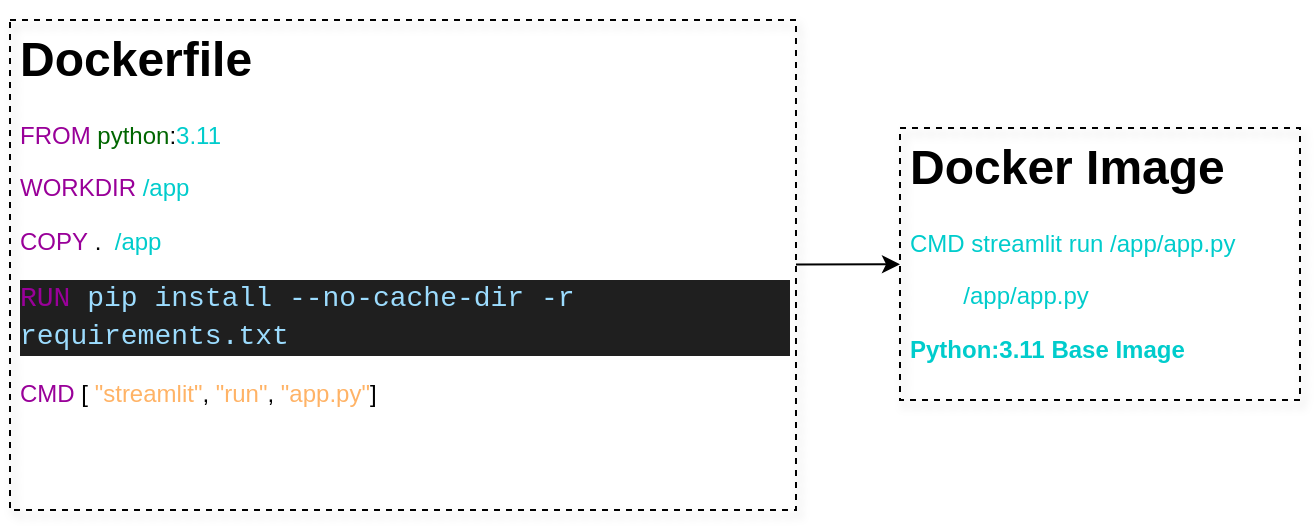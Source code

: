 <mxfile>
    <diagram id="kC-iGodgFAaS5sEuYw2M" name="Page-1">
        <mxGraphModel dx="721" dy="335" grid="0" gridSize="10" guides="1" tooltips="1" connect="1" arrows="1" fold="1" page="1" pageScale="1" pageWidth="850" pageHeight="1100" math="0" shadow="0">
            <root>
                <mxCell id="0"/>
                <mxCell id="1" parent="0"/>
                <mxCell id="5" style="edgeStyle=none;html=1;fontColor=#FFB366;" edge="1" parent="1" source="2" target="3">
                    <mxGeometry relative="1" as="geometry"/>
                </mxCell>
                <mxCell id="2" value="&lt;h1&gt;Dockerfile&lt;/h1&gt;&lt;p&gt;&lt;font color=&quot;#990099&quot;&gt;FROM&lt;/font&gt; &lt;font color=&quot;#006600&quot;&gt;python&lt;/font&gt;:&lt;font color=&quot;#00cccc&quot;&gt;3.11&lt;/font&gt;&lt;/p&gt;&lt;p&gt;&lt;font color=&quot;#990099&quot;&gt;WORKDIR&lt;/font&gt; &lt;font color=&quot;#00cccc&quot;&gt;/app&lt;/font&gt;&lt;/p&gt;&lt;p&gt;&lt;font color=&quot;#990099&quot;&gt;COPY&lt;/font&gt;&amp;nbsp;.&amp;nbsp;&lt;font color=&quot;#00cccc&quot;&gt;&amp;nbsp;/app&lt;/font&gt;&lt;/p&gt;&lt;div style=&quot;background-color: rgb(31, 31, 31); font-family: Consolas, &amp;quot;Courier New&amp;quot;, monospace; font-size: 14px; line-height: 19px;&quot;&gt;&lt;div style=&quot;&quot;&gt;&lt;font color=&quot;#990099&quot;&gt;RUN&lt;/font&gt; &lt;span style=&quot;color: rgb(156, 220, 254);&quot;&gt;pip&lt;/span&gt; &lt;span style=&quot;color: rgb(156, 220, 254);&quot;&gt;install&lt;/span&gt; &lt;span style=&quot;color: rgb(156, 220, 254);&quot;&gt;--no-cache-dir&lt;/span&gt; &lt;span style=&quot;color: rgb(156, 220, 254);&quot;&gt;-r&lt;/span&gt; &lt;span style=&quot;color: rgb(156, 220, 254);&quot;&gt;requirements.txt&lt;/span&gt;&lt;/div&gt;&lt;/div&gt;&lt;p&gt;&lt;font color=&quot;#990099&quot;&gt;CMD&lt;/font&gt; [ &lt;font color=&quot;#ffb366&quot;&gt;&quot;streamlit&quot;&lt;/font&gt;, &lt;font color=&quot;#ffb366&quot;&gt;&quot;run&quot;&lt;/font&gt;, &lt;font color=&quot;#ffb366&quot;&gt;&quot;app.py&quot;&lt;/font&gt;]&lt;/p&gt;" style="text;html=1;strokeColor=default;fillColor=none;spacing=5;spacingTop=-20;whiteSpace=wrap;overflow=hidden;rounded=0;shadow=1;dashed=1;" vertex="1" parent="1">
                    <mxGeometry x="38" y="79" width="393" height="245" as="geometry"/>
                </mxCell>
                <mxCell id="3" value="&lt;h1&gt;Docker Image&lt;/h1&gt;&lt;p&gt;&lt;font color=&quot;#00cccc&quot; style=&quot;background-color: initial;&quot;&gt;CMD streamlit run /app/app.py&lt;/font&gt;&lt;br&gt;&lt;/p&gt;&lt;p&gt;&lt;font color=&quot;#00cccc&quot;&gt;&lt;span style=&quot;white-space: pre;&quot;&gt;&#9;&lt;/span&gt;/app/app.py&amp;nbsp;&lt;/font&gt;&lt;/p&gt;&lt;p&gt;&lt;b style=&quot;background-color: initial;&quot;&gt;&lt;font color=&quot;#00cccc&quot;&gt;Python:3.11 Base Image&lt;/font&gt;&lt;/b&gt;&lt;/p&gt;" style="text;html=1;strokeColor=default;fillColor=none;spacing=5;spacingTop=-20;whiteSpace=wrap;overflow=hidden;rounded=0;shadow=1;dashed=1;" vertex="1" parent="1">
                    <mxGeometry x="483" y="133" width="200" height="136" as="geometry"/>
                </mxCell>
            </root>
        </mxGraphModel>
    </diagram>
</mxfile>